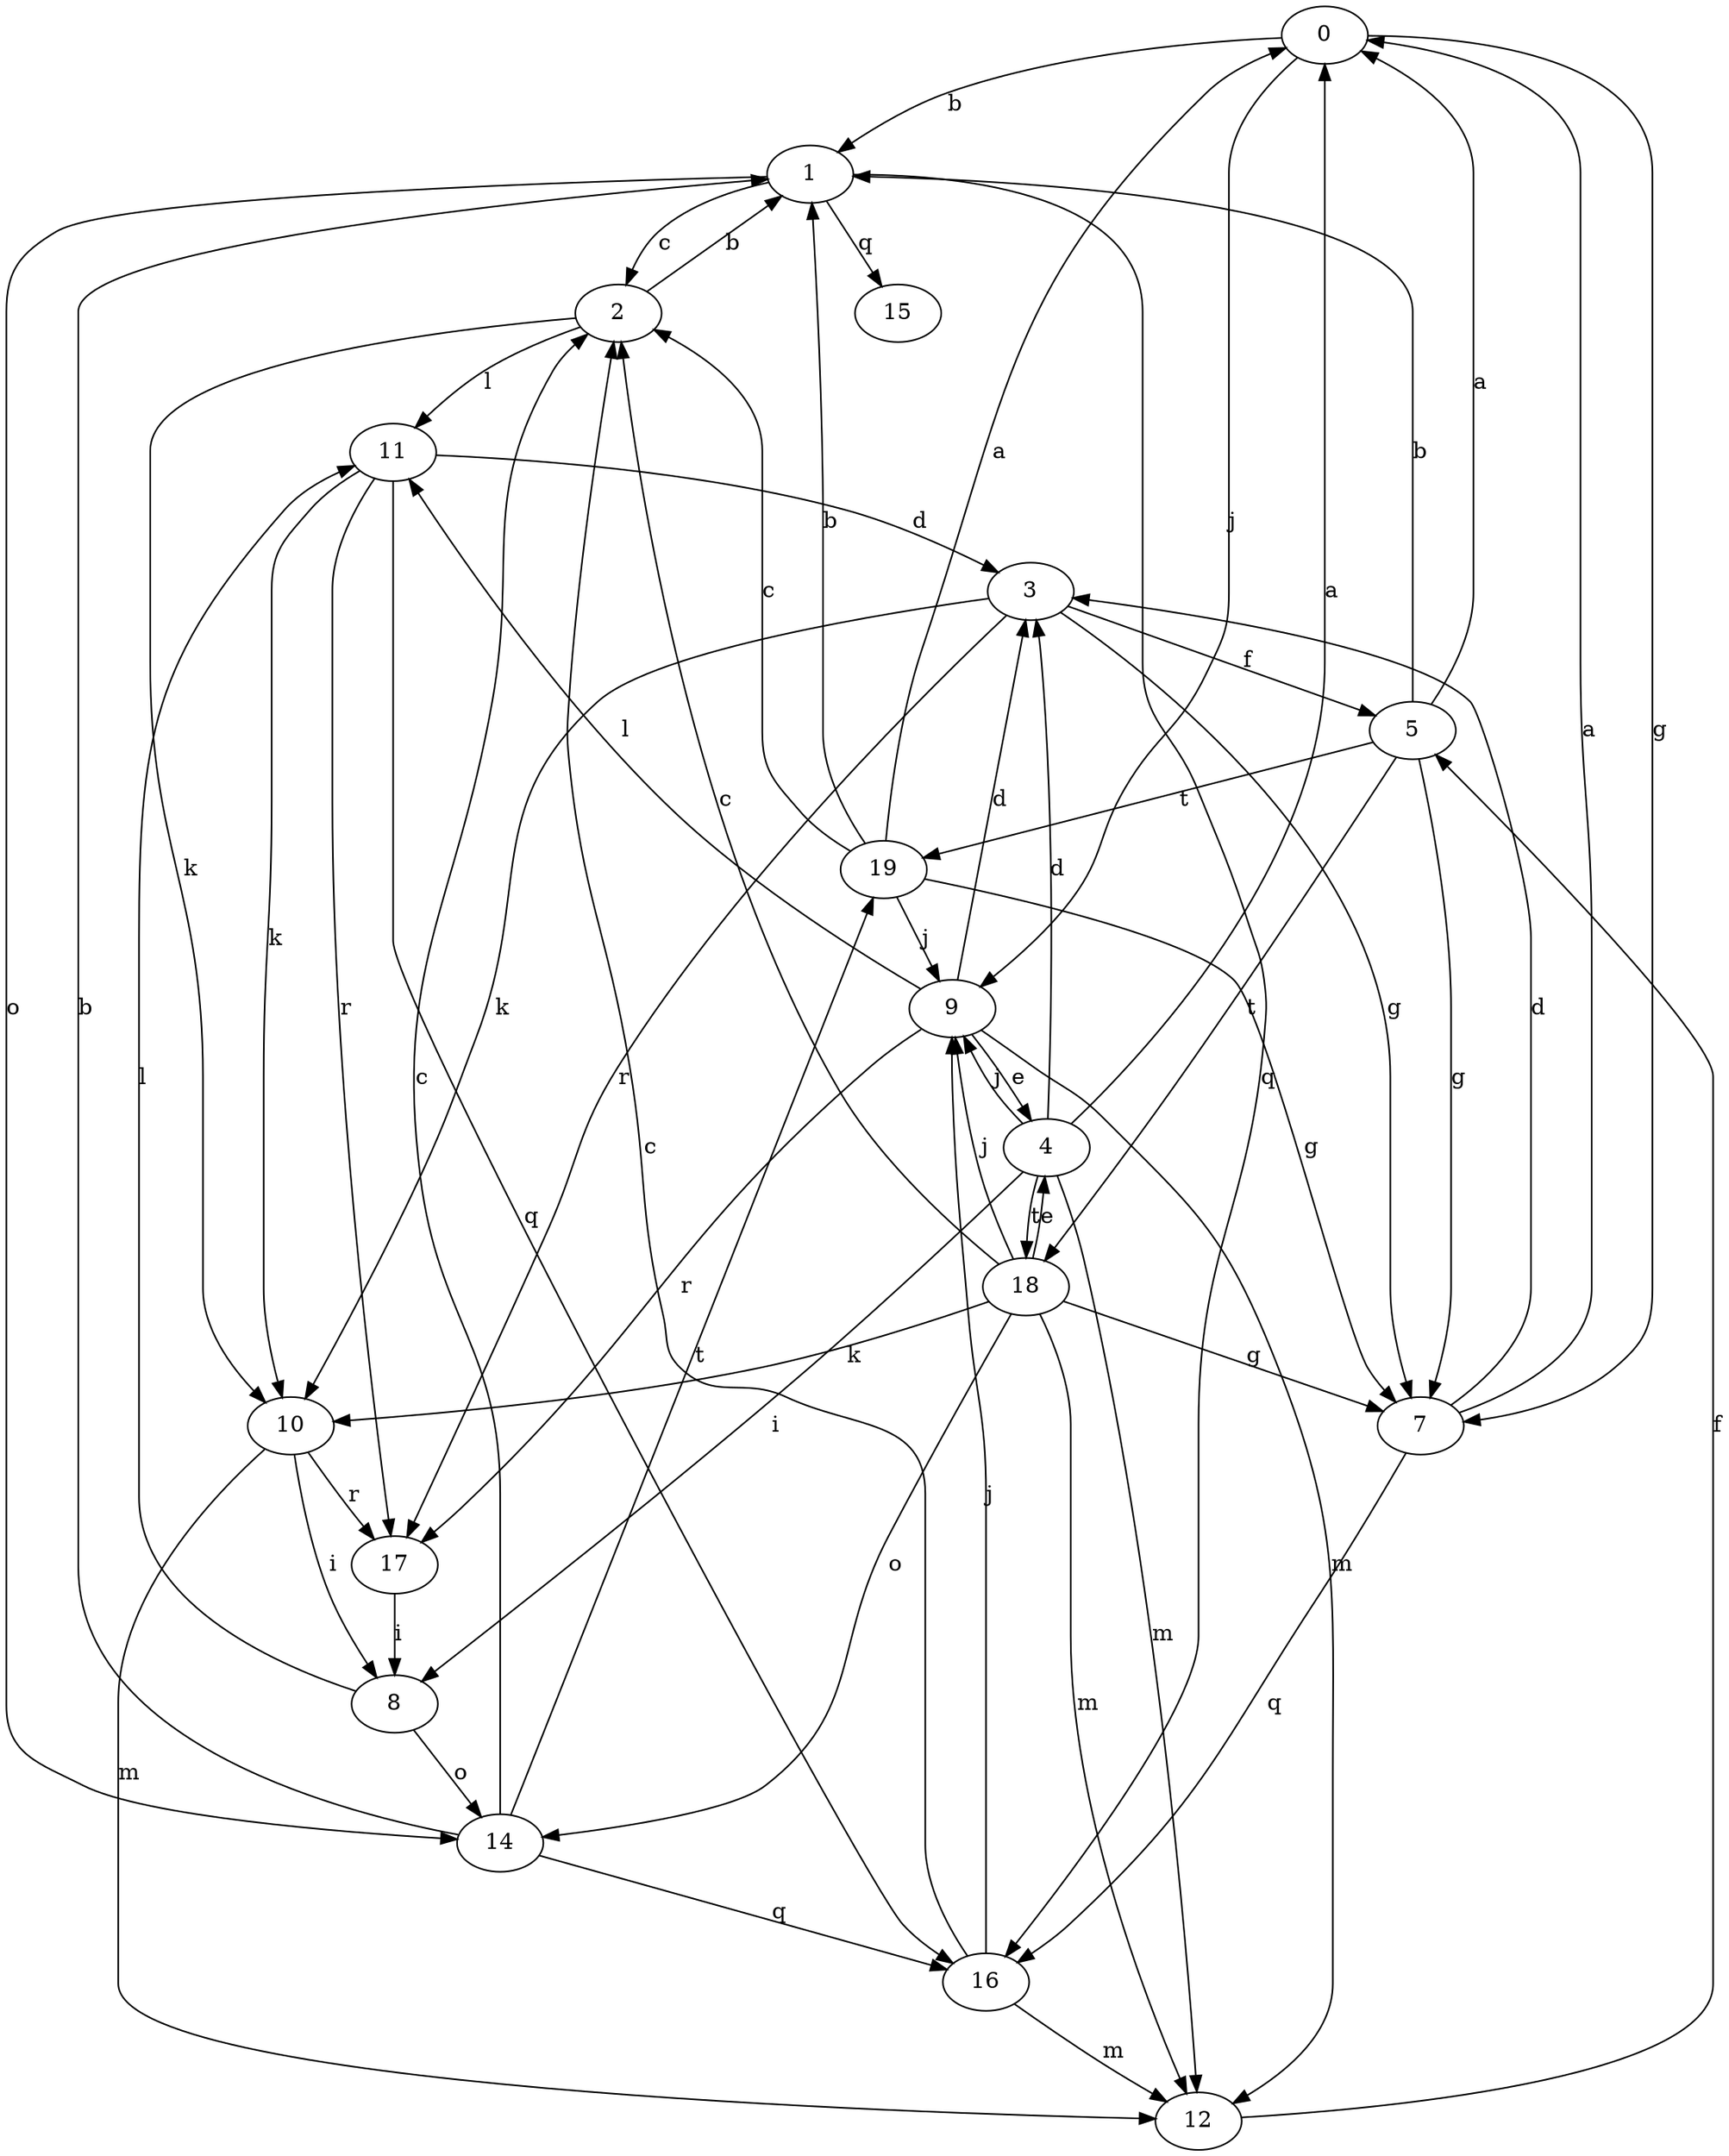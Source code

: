 strict digraph  {
0;
1;
2;
3;
4;
5;
7;
8;
9;
10;
11;
12;
14;
15;
16;
17;
18;
19;
0 -> 1  [label=b];
0 -> 7  [label=g];
0 -> 9  [label=j];
1 -> 2  [label=c];
1 -> 14  [label=o];
1 -> 15  [label=q];
1 -> 16  [label=q];
2 -> 1  [label=b];
2 -> 10  [label=k];
2 -> 11  [label=l];
3 -> 5  [label=f];
3 -> 7  [label=g];
3 -> 10  [label=k];
3 -> 17  [label=r];
4 -> 0  [label=a];
4 -> 3  [label=d];
4 -> 8  [label=i];
4 -> 9  [label=j];
4 -> 12  [label=m];
4 -> 18  [label=t];
5 -> 0  [label=a];
5 -> 1  [label=b];
5 -> 7  [label=g];
5 -> 18  [label=t];
5 -> 19  [label=t];
7 -> 0  [label=a];
7 -> 3  [label=d];
7 -> 16  [label=q];
8 -> 11  [label=l];
8 -> 14  [label=o];
9 -> 3  [label=d];
9 -> 4  [label=e];
9 -> 11  [label=l];
9 -> 12  [label=m];
9 -> 17  [label=r];
10 -> 8  [label=i];
10 -> 12  [label=m];
10 -> 17  [label=r];
11 -> 3  [label=d];
11 -> 10  [label=k];
11 -> 16  [label=q];
11 -> 17  [label=r];
12 -> 5  [label=f];
14 -> 1  [label=b];
14 -> 2  [label=c];
14 -> 16  [label=q];
14 -> 19  [label=t];
16 -> 2  [label=c];
16 -> 9  [label=j];
16 -> 12  [label=m];
17 -> 8  [label=i];
18 -> 2  [label=c];
18 -> 4  [label=e];
18 -> 7  [label=g];
18 -> 9  [label=j];
18 -> 10  [label=k];
18 -> 12  [label=m];
18 -> 14  [label=o];
19 -> 0  [label=a];
19 -> 1  [label=b];
19 -> 2  [label=c];
19 -> 7  [label=g];
19 -> 9  [label=j];
}
